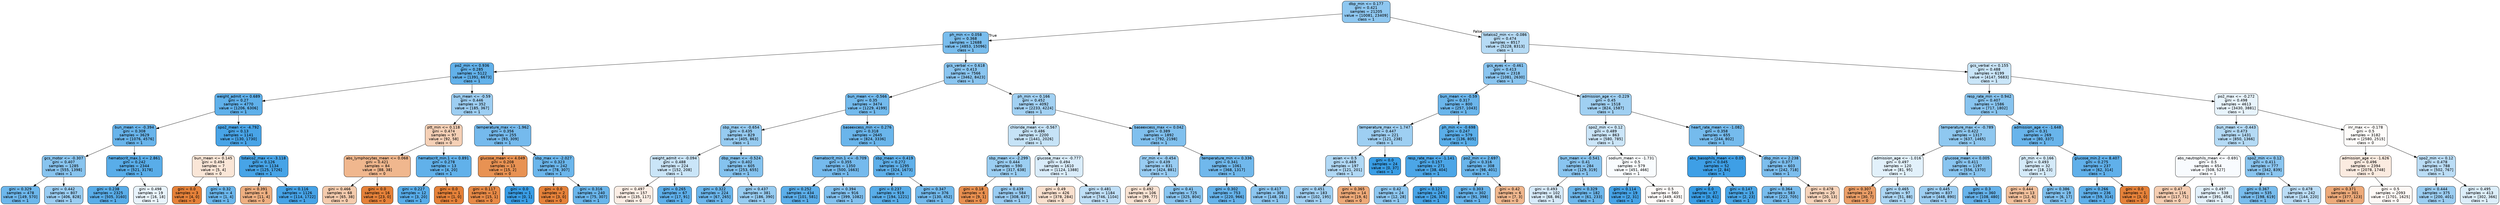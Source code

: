 digraph Tree {
node [shape=box, style="filled, rounded", color="black", fontname="helvetica"] ;
edge [fontname="helvetica"] ;
0 [label="dbp_min <= 0.177\ngini = 0.421\nsamples = 21205\nvalue = [10081, 23409]\nclass = 1", fillcolor="#8ec7f0"] ;
1 [label="ph_min <= 0.058\ngini = 0.368\nsamples = 12688\nvalue = [4853, 15096]\nclass = 1", fillcolor="#79bded"] ;
0 -> 1 [labeldistance=2.5, labelangle=45, headlabel="True"] ;
2 [label="po2_min <= 0.936\ngini = 0.285\nsamples = 5122\nvalue = [1391, 6673]\nclass = 1", fillcolor="#62b1ea"] ;
1 -> 2 ;
3 [label="weight_admit <= 0.689\ngini = 0.27\nsamples = 4770\nvalue = [1206, 6306]\nclass = 1", fillcolor="#5fb0ea"] ;
2 -> 3 ;
4 [label="bun_mean <= -0.394\ngini = 0.308\nsamples = 3629\nvalue = [1076, 4576]\nclass = 1", fillcolor="#68b4eb"] ;
3 -> 4 ;
5 [label="gcs_motor <= -0.307\ngini = 0.407\nsamples = 1285\nvalue = [555, 1398]\nclass = 1", fillcolor="#88c4ef"] ;
4 -> 5 ;
6 [label="gini = 0.329\nsamples = 478\nvalue = [149, 570]\nclass = 1", fillcolor="#6db7ec"] ;
5 -> 6 ;
7 [label="gini = 0.442\nsamples = 807\nvalue = [406, 828]\nclass = 1", fillcolor="#9acdf2"] ;
5 -> 7 ;
8 [label="hematocrit_max.1 <= 2.861\ngini = 0.242\nsamples = 2344\nvalue = [521, 3178]\nclass = 1", fillcolor="#59ade9"] ;
4 -> 8 ;
9 [label="gini = 0.238\nsamples = 2325\nvalue = [505, 3160]\nclass = 1", fillcolor="#59ade9"] ;
8 -> 9 ;
10 [label="gini = 0.498\nsamples = 19\nvalue = [16, 18]\nclass = 1", fillcolor="#e9f4fc"] ;
8 -> 10 ;
11 [label="spo2_mean <= -4.792\ngini = 0.13\nsamples = 1141\nvalue = [130, 1730]\nclass = 1", fillcolor="#48a4e7"] ;
3 -> 11 ;
12 [label="bun_mean <= 0.145\ngini = 0.494\nsamples = 7\nvalue = [5, 4]\nclass = 0", fillcolor="#fae6d7"] ;
11 -> 12 ;
13 [label="gini = 0.0\nsamples = 3\nvalue = [4, 0]\nclass = 0", fillcolor="#e58139"] ;
12 -> 13 ;
14 [label="gini = 0.32\nsamples = 4\nvalue = [1, 4]\nclass = 1", fillcolor="#6ab6ec"] ;
12 -> 14 ;
15 [label="totalco2_max <= -3.118\ngini = 0.126\nsamples = 1134\nvalue = [125, 1726]\nclass = 1", fillcolor="#47a4e7"] ;
11 -> 15 ;
16 [label="gini = 0.391\nsamples = 8\nvalue = [11, 4]\nclass = 0", fillcolor="#eeaf81"] ;
15 -> 16 ;
17 [label="gini = 0.116\nsamples = 1126\nvalue = [114, 1722]\nclass = 1", fillcolor="#46a3e7"] ;
15 -> 17 ;
18 [label="bun_mean <= -0.59\ngini = 0.446\nsamples = 352\nvalue = [185, 367]\nclass = 1", fillcolor="#9dcef2"] ;
2 -> 18 ;
19 [label="ptt_min <= 0.118\ngini = 0.474\nsamples = 97\nvalue = [92, 58]\nclass = 0", fillcolor="#f5d0b6"] ;
18 -> 19 ;
20 [label="abs_lymphocytes_mean <= 0.068\ngini = 0.421\nsamples = 84\nvalue = [88, 38]\nclass = 0", fillcolor="#f0b78e"] ;
19 -> 20 ;
21 [label="gini = 0.466\nsamples = 68\nvalue = [65, 38]\nclass = 0", fillcolor="#f4cbad"] ;
20 -> 21 ;
22 [label="gini = 0.0\nsamples = 16\nvalue = [23, 0]\nclass = 0", fillcolor="#e58139"] ;
20 -> 22 ;
23 [label="hematocrit_min.1 <= 0.891\ngini = 0.278\nsamples = 13\nvalue = [4, 20]\nclass = 1", fillcolor="#61b1ea"] ;
19 -> 23 ;
24 [label="gini = 0.227\nsamples = 12\nvalue = [3, 20]\nclass = 1", fillcolor="#57ace9"] ;
23 -> 24 ;
25 [label="gini = 0.0\nsamples = 1\nvalue = [1, 0]\nclass = 0", fillcolor="#e58139"] ;
23 -> 25 ;
26 [label="temperature_max <= -1.962\ngini = 0.356\nsamples = 255\nvalue = [93, 309]\nclass = 1", fillcolor="#75baed"] ;
18 -> 26 ;
27 [label="glucose_mean <= 4.049\ngini = 0.208\nsamples = 13\nvalue = [15, 2]\nclass = 0", fillcolor="#e89253"] ;
26 -> 27 ;
28 [label="gini = 0.117\nsamples = 12\nvalue = [15, 1]\nclass = 0", fillcolor="#e78946"] ;
27 -> 28 ;
29 [label="gini = 0.0\nsamples = 1\nvalue = [0, 1]\nclass = 1", fillcolor="#399de5"] ;
27 -> 29 ;
30 [label="sbp_max <= -2.027\ngini = 0.323\nsamples = 242\nvalue = [78, 307]\nclass = 1", fillcolor="#6bb6ec"] ;
26 -> 30 ;
31 [label="gini = 0.0\nsamples = 2\nvalue = [3, 0]\nclass = 0", fillcolor="#e58139"] ;
30 -> 31 ;
32 [label="gini = 0.316\nsamples = 240\nvalue = [75, 307]\nclass = 1", fillcolor="#69b5eb"] ;
30 -> 32 ;
33 [label="gcs_verbal <= 0.618\ngini = 0.413\nsamples = 7566\nvalue = [3462, 8423]\nclass = 1", fillcolor="#8ac5f0"] ;
1 -> 33 ;
34 [label="bun_mean <= -0.566\ngini = 0.35\nsamples = 3474\nvalue = [1229, 4199]\nclass = 1", fillcolor="#73baed"] ;
33 -> 34 ;
35 [label="sbp_max <= -0.654\ngini = 0.435\nsamples = 829\nvalue = [405, 863]\nclass = 1", fillcolor="#96cbf1"] ;
34 -> 35 ;
36 [label="weight_admit <= -0.094\ngini = 0.488\nsamples = 224\nvalue = [152, 208]\nclass = 1", fillcolor="#cae5f8"] ;
35 -> 36 ;
37 [label="gini = 0.497\nsamples = 157\nvalue = [135, 117]\nclass = 0", fillcolor="#fceee5"] ;
36 -> 37 ;
38 [label="gini = 0.265\nsamples = 67\nvalue = [17, 91]\nclass = 1", fillcolor="#5eafea"] ;
36 -> 38 ;
39 [label="dbp_mean <= -0.524\ngini = 0.402\nsamples = 605\nvalue = [253, 655]\nclass = 1", fillcolor="#85c3ef"] ;
35 -> 39 ;
40 [label="gini = 0.322\nsamples = 224\nvalue = [67, 265]\nclass = 1", fillcolor="#6bb6ec"] ;
39 -> 40 ;
41 [label="gini = 0.437\nsamples = 381\nvalue = [186, 390]\nclass = 1", fillcolor="#97ccf1"] ;
39 -> 41 ;
42 [label="baseexcess_min <= 0.276\ngini = 0.318\nsamples = 2645\nvalue = [824, 3336]\nclass = 1", fillcolor="#6ab5eb"] ;
34 -> 42 ;
43 [label="hematocrit_min.1 <= -0.709\ngini = 0.355\nsamples = 1350\nvalue = [500, 1663]\nclass = 1", fillcolor="#75baed"] ;
42 -> 43 ;
44 [label="gini = 0.252\nsamples = 434\nvalue = [101, 581]\nclass = 1", fillcolor="#5baeea"] ;
43 -> 44 ;
45 [label="gini = 0.394\nsamples = 916\nvalue = [399, 1082]\nclass = 1", fillcolor="#82c1ef"] ;
43 -> 45 ;
46 [label="sbp_mean <= 0.419\ngini = 0.272\nsamples = 1295\nvalue = [324, 1673]\nclass = 1", fillcolor="#5fb0ea"] ;
42 -> 46 ;
47 [label="gini = 0.237\nsamples = 919\nvalue = [194, 1221]\nclass = 1", fillcolor="#58ade9"] ;
46 -> 47 ;
48 [label="gini = 0.347\nsamples = 376\nvalue = [130, 452]\nclass = 1", fillcolor="#72b9ec"] ;
46 -> 48 ;
49 [label="ph_min <= 0.166\ngini = 0.452\nsamples = 4092\nvalue = [2233, 4224]\nclass = 1", fillcolor="#a2d1f3"] ;
33 -> 49 ;
50 [label="chloride_mean <= -0.567\ngini = 0.486\nsamples = 2200\nvalue = [1441, 2026]\nclass = 1", fillcolor="#c6e3f7"] ;
49 -> 50 ;
51 [label="sbp_mean <= -2.299\ngini = 0.444\nsamples = 590\nvalue = [317, 638]\nclass = 1", fillcolor="#9bcef2"] ;
50 -> 51 ;
52 [label="gini = 0.18\nsamples = 6\nvalue = [9, 1]\nclass = 0", fillcolor="#e88f4f"] ;
51 -> 52 ;
53 [label="gini = 0.439\nsamples = 584\nvalue = [308, 637]\nclass = 1", fillcolor="#99ccf2"] ;
51 -> 53 ;
54 [label="glucose_max <= -0.777\ngini = 0.494\nsamples = 1610\nvalue = [1124, 1388]\nclass = 1", fillcolor="#d9ecfa"] ;
50 -> 54 ;
55 [label="gini = 0.49\nsamples = 426\nvalue = [378, 284]\nclass = 0", fillcolor="#f9e0ce"] ;
54 -> 55 ;
56 [label="gini = 0.481\nsamples = 1184\nvalue = [746, 1104]\nclass = 1", fillcolor="#bfdff7"] ;
54 -> 56 ;
57 [label="baseexcess_max <= 0.042\ngini = 0.389\nsamples = 1892\nvalue = [792, 2198]\nclass = 1", fillcolor="#80c0ee"] ;
49 -> 57 ;
58 [label="inr_min <= -0.454\ngini = 0.439\nsamples = 831\nvalue = [424, 881]\nclass = 1", fillcolor="#98ccf2"] ;
57 -> 58 ;
59 [label="gini = 0.492\nsamples = 106\nvalue = [99, 77]\nclass = 0", fillcolor="#f9e3d3"] ;
58 -> 59 ;
60 [label="gini = 0.41\nsamples = 725\nvalue = [325, 804]\nclass = 1", fillcolor="#89c5f0"] ;
58 -> 60 ;
61 [label="temperature_min <= 0.336\ngini = 0.341\nsamples = 1061\nvalue = [368, 1317]\nclass = 1", fillcolor="#70b8ec"] ;
57 -> 61 ;
62 [label="gini = 0.302\nsamples = 753\nvalue = [220, 966]\nclass = 1", fillcolor="#66b3eb"] ;
61 -> 62 ;
63 [label="gini = 0.417\nsamples = 308\nvalue = [148, 351]\nclass = 1", fillcolor="#8cc6f0"] ;
61 -> 63 ;
64 [label="totalco2_min <= -0.086\ngini = 0.474\nsamples = 8517\nvalue = [5228, 8313]\nclass = 1", fillcolor="#b6dbf5"] ;
0 -> 64 [labeldistance=2.5, labelangle=-45, headlabel="False"] ;
65 [label="gcs_eyes <= -0.461\ngini = 0.413\nsamples = 2318\nvalue = [1081, 2630]\nclass = 1", fillcolor="#8ac5f0"] ;
64 -> 65 ;
66 [label="bun_mean <= -0.59\ngini = 0.317\nsamples = 800\nvalue = [257, 1043]\nclass = 1", fillcolor="#6ab5eb"] ;
65 -> 66 ;
67 [label="temperature_max <= 1.747\ngini = 0.447\nsamples = 221\nvalue = [121, 238]\nclass = 1", fillcolor="#9ecff2"] ;
66 -> 67 ;
68 [label="asian <= 0.5\ngini = 0.469\nsamples = 197\nvalue = [121, 201]\nclass = 1", fillcolor="#b0d8f5"] ;
67 -> 68 ;
69 [label="gini = 0.451\nsamples = 183\nvalue = [102, 195]\nclass = 1", fillcolor="#a1d0f3"] ;
68 -> 69 ;
70 [label="gini = 0.365\nsamples = 14\nvalue = [19, 6]\nclass = 0", fillcolor="#eda978"] ;
68 -> 70 ;
71 [label="gini = 0.0\nsamples = 24\nvalue = [0, 37]\nclass = 1", fillcolor="#399de5"] ;
67 -> 71 ;
72 [label="ph_min <= -0.698\ngini = 0.247\nsamples = 579\nvalue = [136, 805]\nclass = 1", fillcolor="#5aaee9"] ;
66 -> 72 ;
73 [label="resp_rate_max <= -1.141\ngini = 0.157\nsamples = 271\nvalue = [38, 404]\nclass = 1", fillcolor="#4ca6e7"] ;
72 -> 73 ;
74 [label="gini = 0.42\nsamples = 24\nvalue = [12, 28]\nclass = 1", fillcolor="#8ec7f0"] ;
73 -> 74 ;
75 [label="gini = 0.121\nsamples = 247\nvalue = [26, 376]\nclass = 1", fillcolor="#47a4e7"] ;
73 -> 75 ;
76 [label="po2_min <= 2.697\ngini = 0.316\nsamples = 308\nvalue = [98, 401]\nclass = 1", fillcolor="#69b5eb"] ;
72 -> 76 ;
77 [label="gini = 0.303\nsamples = 302\nvalue = [91, 398]\nclass = 1", fillcolor="#66b3eb"] ;
76 -> 77 ;
78 [label="gini = 0.42\nsamples = 6\nvalue = [7, 3]\nclass = 0", fillcolor="#f0b78e"] ;
76 -> 78 ;
79 [label="admission_age <= -0.229\ngini = 0.45\nsamples = 1518\nvalue = [824, 1587]\nclass = 1", fillcolor="#a0d0f2"] ;
65 -> 79 ;
80 [label="spo2_min <= 0.12\ngini = 0.489\nsamples = 863\nvalue = [580, 785]\nclass = 1", fillcolor="#cbe5f8"] ;
79 -> 80 ;
81 [label="bun_mean <= -0.541\ngini = 0.41\nsamples = 284\nvalue = [129, 319]\nclass = 1", fillcolor="#89c5f0"] ;
80 -> 81 ;
82 [label="gini = 0.493\nsamples = 102\nvalue = [68, 86]\nclass = 1", fillcolor="#d6eafa"] ;
81 -> 82 ;
83 [label="gini = 0.329\nsamples = 182\nvalue = [61, 233]\nclass = 1", fillcolor="#6db7ec"] ;
81 -> 83 ;
84 [label="sodium_mean <= -1.731\ngini = 0.5\nsamples = 579\nvalue = [451, 466]\nclass = 1", fillcolor="#f9fcfe"] ;
80 -> 84 ;
85 [label="gini = 0.114\nsamples = 19\nvalue = [2, 31]\nclass = 1", fillcolor="#46a3e7"] ;
84 -> 85 ;
86 [label="gini = 0.5\nsamples = 560\nvalue = [449, 435]\nclass = 0", fillcolor="#fefbf9"] ;
84 -> 86 ;
87 [label="heart_rate_mean <= -1.082\ngini = 0.358\nsamples = 655\nvalue = [244, 802]\nclass = 1", fillcolor="#75bbed"] ;
79 -> 87 ;
88 [label="abs_basophils_mean <= 0.05\ngini = 0.045\nsamples = 52\nvalue = [2, 84]\nclass = 1", fillcolor="#3e9fe6"] ;
87 -> 88 ;
89 [label="gini = 0.0\nsamples = 37\nvalue = [0, 61]\nclass = 1", fillcolor="#399de5"] ;
88 -> 89 ;
90 [label="gini = 0.147\nsamples = 15\nvalue = [2, 23]\nclass = 1", fillcolor="#4aa6e7"] ;
88 -> 90 ;
91 [label="dbp_min <= 2.238\ngini = 0.377\nsamples = 603\nvalue = [242, 718]\nclass = 1", fillcolor="#7cbeee"] ;
87 -> 91 ;
92 [label="gini = 0.364\nsamples = 583\nvalue = [222, 705]\nclass = 1", fillcolor="#77bced"] ;
91 -> 92 ;
93 [label="gini = 0.478\nsamples = 20\nvalue = [20, 13]\nclass = 0", fillcolor="#f6d3ba"] ;
91 -> 93 ;
94 [label="gcs_verbal <= 0.155\ngini = 0.488\nsamples = 6199\nvalue = [4147, 5683]\nclass = 1", fillcolor="#c9e5f8"] ;
64 -> 94 ;
95 [label="resp_rate_min <= 0.942\ngini = 0.407\nsamples = 1586\nvalue = [717, 1802]\nclass = 1", fillcolor="#88c4ef"] ;
94 -> 95 ;
96 [label="temperature_max <= -0.789\ngini = 0.422\nsamples = 1317\nvalue = [637, 1465]\nclass = 1", fillcolor="#8fc8f0"] ;
95 -> 96 ;
97 [label="admission_age <= -1.016\ngini = 0.497\nsamples = 120\nvalue = [81, 95]\nclass = 1", fillcolor="#e2f1fb"] ;
96 -> 97 ;
98 [label="gini = 0.307\nsamples = 23\nvalue = [30, 7]\nclass = 0", fillcolor="#eb9e67"] ;
97 -> 98 ;
99 [label="gini = 0.465\nsamples = 97\nvalue = [51, 88]\nclass = 1", fillcolor="#acd6f4"] ;
97 -> 99 ;
100 [label="glucose_mean <= 0.005\ngini = 0.411\nsamples = 1197\nvalue = [556, 1370]\nclass = 1", fillcolor="#89c5f0"] ;
96 -> 100 ;
101 [label="gini = 0.445\nsamples = 837\nvalue = [448, 890]\nclass = 1", fillcolor="#9dcef2"] ;
100 -> 101 ;
102 [label="gini = 0.3\nsamples = 360\nvalue = [108, 480]\nclass = 1", fillcolor="#66b3eb"] ;
100 -> 102 ;
103 [label="admission_age <= -1.648\ngini = 0.31\nsamples = 269\nvalue = [80, 337]\nclass = 1", fillcolor="#68b4eb"] ;
95 -> 103 ;
104 [label="ph_min <= 0.166\ngini = 0.493\nsamples = 32\nvalue = [18, 23]\nclass = 1", fillcolor="#d4eaf9"] ;
103 -> 104 ;
105 [label="gini = 0.444\nsamples = 13\nvalue = [12, 6]\nclass = 0", fillcolor="#f2c09c"] ;
104 -> 105 ;
106 [label="gini = 0.386\nsamples = 19\nvalue = [6, 17]\nclass = 1", fillcolor="#7fc0ee"] ;
104 -> 106 ;
107 [label="glucose_min.2 <= 8.407\ngini = 0.275\nsamples = 237\nvalue = [62, 314]\nclass = 1", fillcolor="#60b0ea"] ;
103 -> 107 ;
108 [label="gini = 0.266\nsamples = 236\nvalue = [59, 314]\nclass = 1", fillcolor="#5eafea"] ;
107 -> 108 ;
109 [label="gini = 0.0\nsamples = 1\nvalue = [3, 0]\nclass = 0", fillcolor="#e58139"] ;
107 -> 109 ;
110 [label="po2_max <= -0.272\ngini = 0.498\nsamples = 4613\nvalue = [3430, 3881]\nclass = 1", fillcolor="#e8f4fc"] ;
94 -> 110 ;
111 [label="bun_mean <= -0.443\ngini = 0.473\nsamples = 1431\nvalue = [850, 1366]\nclass = 1", fillcolor="#b4daf5"] ;
110 -> 111 ;
112 [label="abs_neutrophils_mean <= -0.691\ngini = 0.5\nsamples = 654\nvalue = [508, 527]\nclass = 1", fillcolor="#f8fbfe"] ;
111 -> 112 ;
113 [label="gini = 0.47\nsamples = 116\nvalue = [117, 71]\nclass = 0", fillcolor="#f5cdb1"] ;
112 -> 113 ;
114 [label="gini = 0.497\nsamples = 538\nvalue = [391, 456]\nclass = 1", fillcolor="#e3f1fb"] ;
112 -> 114 ;
115 [label="spo2_min <= 0.12\ngini = 0.411\nsamples = 777\nvalue = [342, 839]\nclass = 1", fillcolor="#8ac5f0"] ;
111 -> 115 ;
116 [label="gini = 0.367\nsamples = 535\nvalue = [198, 619]\nclass = 1", fillcolor="#78bced"] ;
115 -> 116 ;
117 [label="gini = 0.478\nsamples = 242\nvalue = [144, 220]\nclass = 1", fillcolor="#bbddf6"] ;
115 -> 117 ;
118 [label="inr_max <= -0.178\ngini = 0.5\nsamples = 3182\nvalue = [2580, 2515]\nclass = 0", fillcolor="#fefcfa"] ;
110 -> 118 ;
119 [label="admission_age <= -1.626\ngini = 0.496\nsamples = 2394\nvalue = [2078, 1748]\nclass = 0", fillcolor="#fbebe0"] ;
118 -> 119 ;
120 [label="gini = 0.371\nsamples = 301\nvalue = [377, 123]\nclass = 0", fillcolor="#edaa7a"] ;
119 -> 120 ;
121 [label="gini = 0.5\nsamples = 2093\nvalue = [1701, 1625]\nclass = 0", fillcolor="#fef9f6"] ;
119 -> 121 ;
122 [label="spo2_min <= 0.12\ngini = 0.478\nsamples = 788\nvalue = [502, 767]\nclass = 1", fillcolor="#bbddf6"] ;
118 -> 122 ;
123 [label="gini = 0.444\nsamples = 375\nvalue = [200, 401]\nclass = 1", fillcolor="#9ccef2"] ;
122 -> 123 ;
124 [label="gini = 0.495\nsamples = 413\nvalue = [302, 366]\nclass = 1", fillcolor="#dceefa"] ;
122 -> 124 ;
}